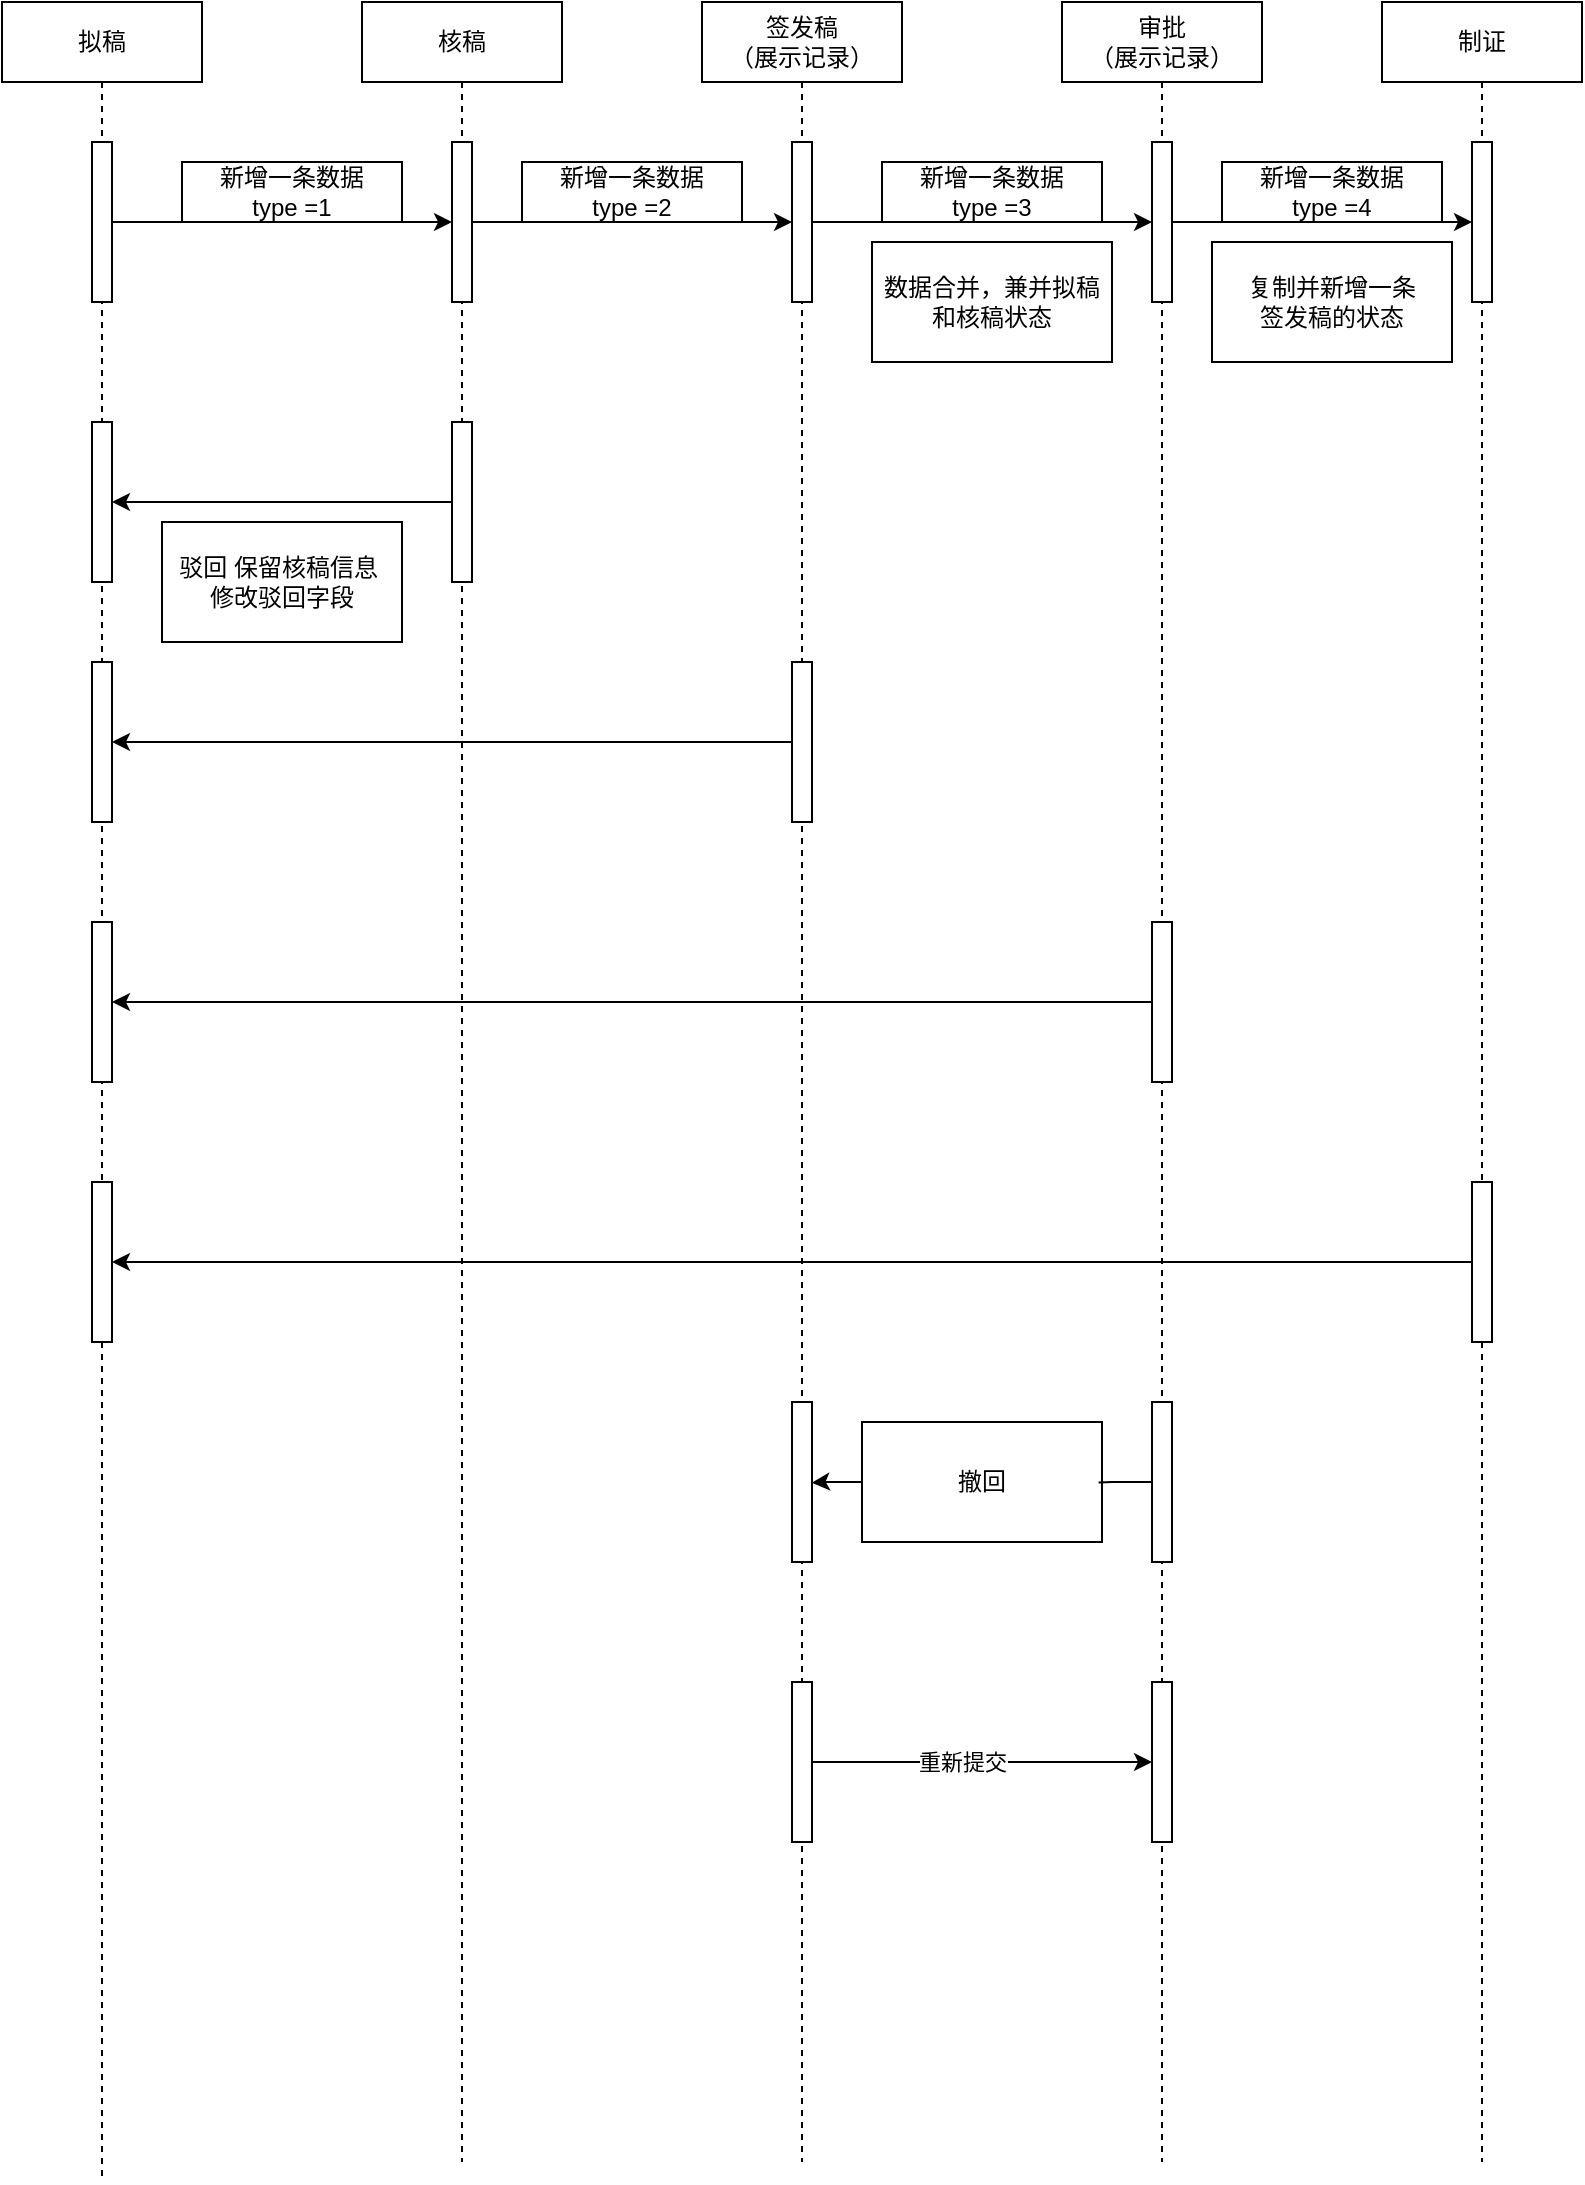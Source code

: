 <mxfile version="16.1.2" type="github">
  <diagram id="RNjr4j0GBJ4JUxg0UdfD" name="Page-1">
    <mxGraphModel dx="981" dy="520" grid="1" gridSize="10" guides="1" tooltips="1" connect="1" arrows="1" fold="1" page="1" pageScale="1" pageWidth="827" pageHeight="1169" math="0" shadow="0">
      <root>
        <mxCell id="0" />
        <mxCell id="1" parent="0" />
        <mxCell id="Ub8pnknUyiXxGgldzIyQ-1" value="拟稿" style="shape=umlLifeline;perimeter=lifelinePerimeter;whiteSpace=wrap;html=1;container=1;collapsible=0;recursiveResize=0;outlineConnect=0;" parent="1" vertex="1">
          <mxGeometry x="30" y="30" width="100" height="1090" as="geometry" />
        </mxCell>
        <mxCell id="Ub8pnknUyiXxGgldzIyQ-6" value="" style="html=1;points=[];perimeter=orthogonalPerimeter;" parent="Ub8pnknUyiXxGgldzIyQ-1" vertex="1">
          <mxGeometry x="45" y="70" width="10" height="80" as="geometry" />
        </mxCell>
        <mxCell id="Ub8pnknUyiXxGgldzIyQ-24" value="" style="html=1;points=[];perimeter=orthogonalPerimeter;" parent="Ub8pnknUyiXxGgldzIyQ-1" vertex="1">
          <mxGeometry x="45" y="210" width="10" height="80" as="geometry" />
        </mxCell>
        <mxCell id="Ub8pnknUyiXxGgldzIyQ-28" value="" style="html=1;points=[];perimeter=orthogonalPerimeter;" parent="Ub8pnknUyiXxGgldzIyQ-1" vertex="1">
          <mxGeometry x="45" y="330" width="10" height="80" as="geometry" />
        </mxCell>
        <mxCell id="Ub8pnknUyiXxGgldzIyQ-29" value="" style="html=1;points=[];perimeter=orthogonalPerimeter;" parent="Ub8pnknUyiXxGgldzIyQ-1" vertex="1">
          <mxGeometry x="45" y="460" width="10" height="80" as="geometry" />
        </mxCell>
        <mxCell id="Ub8pnknUyiXxGgldzIyQ-37" value="" style="html=1;points=[];perimeter=orthogonalPerimeter;" parent="Ub8pnknUyiXxGgldzIyQ-1" vertex="1">
          <mxGeometry x="45" y="590" width="10" height="80" as="geometry" />
        </mxCell>
        <mxCell id="Ub8pnknUyiXxGgldzIyQ-2" value="核稿" style="shape=umlLifeline;perimeter=lifelinePerimeter;whiteSpace=wrap;html=1;container=1;collapsible=0;recursiveResize=0;outlineConnect=0;" parent="1" vertex="1">
          <mxGeometry x="210" y="30" width="100" height="1080" as="geometry" />
        </mxCell>
        <mxCell id="Ub8pnknUyiXxGgldzIyQ-7" value="" style="html=1;points=[];perimeter=orthogonalPerimeter;" parent="Ub8pnknUyiXxGgldzIyQ-2" vertex="1">
          <mxGeometry x="45" y="70" width="10" height="80" as="geometry" />
        </mxCell>
        <mxCell id="Ub8pnknUyiXxGgldzIyQ-23" value="" style="html=1;points=[];perimeter=orthogonalPerimeter;" parent="Ub8pnknUyiXxGgldzIyQ-2" vertex="1">
          <mxGeometry x="45" y="210" width="10" height="80" as="geometry" />
        </mxCell>
        <mxCell id="Ub8pnknUyiXxGgldzIyQ-3" value="签发稿&lt;br&gt;（展示记录）" style="shape=umlLifeline;perimeter=lifelinePerimeter;whiteSpace=wrap;html=1;container=1;collapsible=0;recursiveResize=0;outlineConnect=0;" parent="1" vertex="1">
          <mxGeometry x="380" y="30" width="100" height="1080" as="geometry" />
        </mxCell>
        <mxCell id="Ub8pnknUyiXxGgldzIyQ-12" value="" style="html=1;points=[];perimeter=orthogonalPerimeter;" parent="Ub8pnknUyiXxGgldzIyQ-3" vertex="1">
          <mxGeometry x="45" y="70" width="10" height="80" as="geometry" />
        </mxCell>
        <mxCell id="Ub8pnknUyiXxGgldzIyQ-26" value="" style="html=1;points=[];perimeter=orthogonalPerimeter;" parent="Ub8pnknUyiXxGgldzIyQ-3" vertex="1">
          <mxGeometry x="45" y="330" width="10" height="80" as="geometry" />
        </mxCell>
        <mxCell id="4UHlv2itUR0P1ygIJtA1-5" value="" style="html=1;points=[];perimeter=orthogonalPerimeter;" vertex="1" parent="Ub8pnknUyiXxGgldzIyQ-3">
          <mxGeometry x="45" y="700" width="10" height="80" as="geometry" />
        </mxCell>
        <mxCell id="4UHlv2itUR0P1ygIJtA1-11" value="" style="html=1;points=[];perimeter=orthogonalPerimeter;" vertex="1" parent="Ub8pnknUyiXxGgldzIyQ-3">
          <mxGeometry x="45" y="840" width="10" height="80" as="geometry" />
        </mxCell>
        <mxCell id="Ub8pnknUyiXxGgldzIyQ-4" value="审批&lt;br&gt;（展示记录）" style="shape=umlLifeline;perimeter=lifelinePerimeter;whiteSpace=wrap;html=1;container=1;collapsible=0;recursiveResize=0;outlineConnect=0;" parent="1" vertex="1">
          <mxGeometry x="560" y="30" width="100" height="1080" as="geometry" />
        </mxCell>
        <mxCell id="Ub8pnknUyiXxGgldzIyQ-16" value="" style="html=1;points=[];perimeter=orthogonalPerimeter;" parent="Ub8pnknUyiXxGgldzIyQ-4" vertex="1">
          <mxGeometry x="45" y="70" width="10" height="80" as="geometry" />
        </mxCell>
        <mxCell id="Ub8pnknUyiXxGgldzIyQ-27" value="" style="html=1;points=[];perimeter=orthogonalPerimeter;" parent="Ub8pnknUyiXxGgldzIyQ-4" vertex="1">
          <mxGeometry x="45" y="460" width="10" height="80" as="geometry" />
        </mxCell>
        <mxCell id="4UHlv2itUR0P1ygIJtA1-6" value="" style="html=1;points=[];perimeter=orthogonalPerimeter;" vertex="1" parent="Ub8pnknUyiXxGgldzIyQ-4">
          <mxGeometry x="45" y="700" width="10" height="80" as="geometry" />
        </mxCell>
        <mxCell id="4UHlv2itUR0P1ygIJtA1-16" value="" style="html=1;points=[];perimeter=orthogonalPerimeter;" vertex="1" parent="Ub8pnknUyiXxGgldzIyQ-4">
          <mxGeometry x="45" y="840" width="10" height="80" as="geometry" />
        </mxCell>
        <mxCell id="Ub8pnknUyiXxGgldzIyQ-5" value="制证" style="shape=umlLifeline;perimeter=lifelinePerimeter;whiteSpace=wrap;html=1;container=1;collapsible=0;recursiveResize=0;outlineConnect=0;" parent="1" vertex="1">
          <mxGeometry x="720" y="30" width="100" height="1080" as="geometry" />
        </mxCell>
        <mxCell id="Ub8pnknUyiXxGgldzIyQ-17" value="" style="html=1;points=[];perimeter=orthogonalPerimeter;" parent="Ub8pnknUyiXxGgldzIyQ-5" vertex="1">
          <mxGeometry x="45" y="70" width="10" height="80" as="geometry" />
        </mxCell>
        <mxCell id="Ub8pnknUyiXxGgldzIyQ-36" value="" style="html=1;points=[];perimeter=orthogonalPerimeter;" parent="Ub8pnknUyiXxGgldzIyQ-5" vertex="1">
          <mxGeometry x="45" y="590" width="10" height="80" as="geometry" />
        </mxCell>
        <mxCell id="Ub8pnknUyiXxGgldzIyQ-13" style="edgeStyle=orthogonalEdgeStyle;rounded=0;orthogonalLoop=1;jettySize=auto;html=1;" parent="1" source="Ub8pnknUyiXxGgldzIyQ-7" target="Ub8pnknUyiXxGgldzIyQ-12" edge="1">
          <mxGeometry relative="1" as="geometry" />
        </mxCell>
        <mxCell id="Ub8pnknUyiXxGgldzIyQ-14" value="新增一条数据 &lt;br&gt;type =2" style="whiteSpace=wrap;html=1;" parent="1" vertex="1">
          <mxGeometry x="290" y="110" width="110" height="30" as="geometry" />
        </mxCell>
        <mxCell id="Ub8pnknUyiXxGgldzIyQ-15" value="新增一条数据 &lt;br&gt;type =3" style="whiteSpace=wrap;html=1;" parent="1" vertex="1">
          <mxGeometry x="470" y="110" width="110" height="30" as="geometry" />
        </mxCell>
        <mxCell id="Ub8pnknUyiXxGgldzIyQ-18" style="edgeStyle=orthogonalEdgeStyle;rounded=0;orthogonalLoop=1;jettySize=auto;html=1;" parent="1" source="Ub8pnknUyiXxGgldzIyQ-12" target="Ub8pnknUyiXxGgldzIyQ-16" edge="1">
          <mxGeometry relative="1" as="geometry" />
        </mxCell>
        <mxCell id="Ub8pnknUyiXxGgldzIyQ-19" style="edgeStyle=orthogonalEdgeStyle;rounded=0;orthogonalLoop=1;jettySize=auto;html=1;" parent="1" source="Ub8pnknUyiXxGgldzIyQ-16" target="Ub8pnknUyiXxGgldzIyQ-17" edge="1">
          <mxGeometry relative="1" as="geometry" />
        </mxCell>
        <mxCell id="Ub8pnknUyiXxGgldzIyQ-20" value="新增一条数据 &lt;br&gt;type =4" style="whiteSpace=wrap;html=1;" parent="1" vertex="1">
          <mxGeometry x="640" y="110" width="110" height="30" as="geometry" />
        </mxCell>
        <mxCell id="Ub8pnknUyiXxGgldzIyQ-21" style="edgeStyle=orthogonalEdgeStyle;rounded=0;orthogonalLoop=1;jettySize=auto;html=1;" parent="1" source="Ub8pnknUyiXxGgldzIyQ-6" target="Ub8pnknUyiXxGgldzIyQ-7" edge="1">
          <mxGeometry relative="1" as="geometry" />
        </mxCell>
        <mxCell id="Ub8pnknUyiXxGgldzIyQ-25" style="edgeStyle=orthogonalEdgeStyle;rounded=0;orthogonalLoop=1;jettySize=auto;html=1;" parent="1" source="Ub8pnknUyiXxGgldzIyQ-23" target="Ub8pnknUyiXxGgldzIyQ-24" edge="1">
          <mxGeometry relative="1" as="geometry" />
        </mxCell>
        <mxCell id="Ub8pnknUyiXxGgldzIyQ-34" style="edgeStyle=orthogonalEdgeStyle;rounded=0;orthogonalLoop=1;jettySize=auto;html=1;" parent="1" source="Ub8pnknUyiXxGgldzIyQ-26" target="Ub8pnknUyiXxGgldzIyQ-28" edge="1">
          <mxGeometry relative="1" as="geometry" />
        </mxCell>
        <mxCell id="Ub8pnknUyiXxGgldzIyQ-35" style="edgeStyle=orthogonalEdgeStyle;rounded=0;orthogonalLoop=1;jettySize=auto;html=1;" parent="1" source="Ub8pnknUyiXxGgldzIyQ-27" target="Ub8pnknUyiXxGgldzIyQ-29" edge="1">
          <mxGeometry relative="1" as="geometry" />
        </mxCell>
        <mxCell id="Ub8pnknUyiXxGgldzIyQ-38" style="edgeStyle=orthogonalEdgeStyle;rounded=0;orthogonalLoop=1;jettySize=auto;html=1;" parent="1" source="Ub8pnknUyiXxGgldzIyQ-36" target="Ub8pnknUyiXxGgldzIyQ-37" edge="1">
          <mxGeometry relative="1" as="geometry" />
        </mxCell>
        <mxCell id="Ub8pnknUyiXxGgldzIyQ-10" value="新增一条数据 &lt;br&gt;type =1" style="whiteSpace=wrap;html=1;" parent="1" vertex="1">
          <mxGeometry x="120" y="110" width="110" height="30" as="geometry" />
        </mxCell>
        <mxCell id="4UHlv2itUR0P1ygIJtA1-2" value="数据合并，兼并拟稿和核稿状态" style="whiteSpace=wrap;html=1;" vertex="1" parent="1">
          <mxGeometry x="465" y="150" width="120" height="60" as="geometry" />
        </mxCell>
        <mxCell id="4UHlv2itUR0P1ygIJtA1-3" value="复制并新增一条&lt;br&gt;签发稿的状态" style="whiteSpace=wrap;html=1;" vertex="1" parent="1">
          <mxGeometry x="635" y="150" width="120" height="60" as="geometry" />
        </mxCell>
        <mxCell id="4UHlv2itUR0P1ygIJtA1-4" value="驳回 保留核稿信息&amp;nbsp;&lt;br&gt;修改驳回字段" style="whiteSpace=wrap;html=1;" vertex="1" parent="1">
          <mxGeometry x="110" y="290" width="120" height="60" as="geometry" />
        </mxCell>
        <mxCell id="4UHlv2itUR0P1ygIJtA1-7" style="edgeStyle=orthogonalEdgeStyle;rounded=0;orthogonalLoop=1;jettySize=auto;html=1;entryX=0.986;entryY=0.504;entryDx=0;entryDy=0;entryPerimeter=0;startArrow=none;" edge="1" parent="1" source="4UHlv2itUR0P1ygIJtA1-8" target="4UHlv2itUR0P1ygIJtA1-5">
          <mxGeometry relative="1" as="geometry" />
        </mxCell>
        <mxCell id="4UHlv2itUR0P1ygIJtA1-8" value="撤回" style="whiteSpace=wrap;html=1;" vertex="1" parent="1">
          <mxGeometry x="460" y="740" width="120" height="60" as="geometry" />
        </mxCell>
        <mxCell id="4UHlv2itUR0P1ygIJtA1-9" value="" style="edgeStyle=orthogonalEdgeStyle;rounded=0;orthogonalLoop=1;jettySize=auto;html=1;entryX=0.986;entryY=0.504;entryDx=0;entryDy=0;entryPerimeter=0;endArrow=none;" edge="1" parent="1" source="4UHlv2itUR0P1ygIJtA1-6" target="4UHlv2itUR0P1ygIJtA1-8">
          <mxGeometry relative="1" as="geometry">
            <mxPoint x="605" y="770" as="sourcePoint" />
            <mxPoint x="434.86" y="770.32" as="targetPoint" />
          </mxGeometry>
        </mxCell>
        <mxCell id="4UHlv2itUR0P1ygIJtA1-17" style="edgeStyle=orthogonalEdgeStyle;rounded=0;orthogonalLoop=1;jettySize=auto;html=1;" edge="1" parent="1" source="4UHlv2itUR0P1ygIJtA1-11" target="4UHlv2itUR0P1ygIJtA1-16">
          <mxGeometry relative="1" as="geometry" />
        </mxCell>
        <mxCell id="4UHlv2itUR0P1ygIJtA1-18" value="重新提交" style="edgeLabel;html=1;align=center;verticalAlign=middle;resizable=0;points=[];" vertex="1" connectable="0" parent="4UHlv2itUR0P1ygIJtA1-17">
          <mxGeometry x="-0.344" relative="1" as="geometry">
            <mxPoint x="19" as="offset" />
          </mxGeometry>
        </mxCell>
      </root>
    </mxGraphModel>
  </diagram>
</mxfile>
